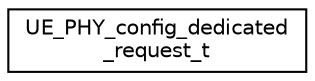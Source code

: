 digraph "Graphical Class Hierarchy"
{
 // LATEX_PDF_SIZE
  edge [fontname="Helvetica",fontsize="10",labelfontname="Helvetica",labelfontsize="10"];
  node [fontname="Helvetica",fontsize="10",shape=record];
  rankdir="LR";
  Node0 [label="UE_PHY_config_dedicated\l_request_t",height=0.2,width=0.4,color="black", fillcolor="white", style="filled",URL="$structUE__PHY__config__dedicated__request__t.html",tooltip=" "];
}
